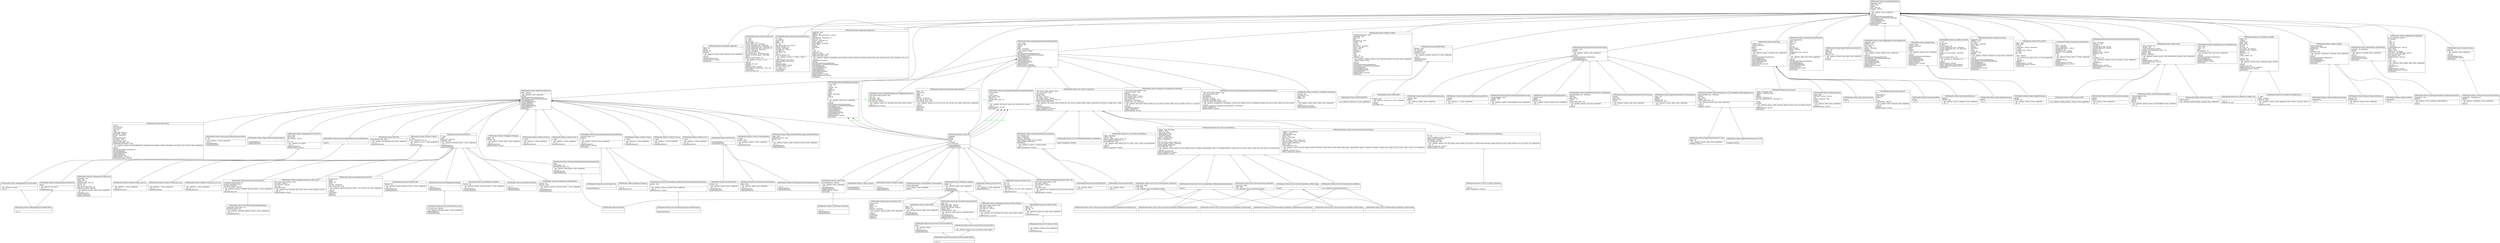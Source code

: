 digraph "classes_SMPyBandits.Policies" {
charset="utf-8"
rankdir=BT
"0" [label="{SMPyBandits.Policies.AdBandits.AdBandits|alpha : int\lepsilon\lhorizon : int\lposterior\l|__init__(nbArms, horizon, alpha, posterior, lower, amplitude)\l__str__()\lchoice()\lchoiceWithRank(rank)\lgetReward(arm, reward)\lstartGame()\l}", shape="record"];
"1" [label="{SMPyBandits.Policies.AdSwitch.AdSwitch|C1 : float\lC2 : float\lall_rewards\lbatch_number : int\lcurrent_best_arm : NoneType\lcurrent_estimated_gap : NoneType\lcurrent_exploitation_arm : NoneType, int\lcurrent_exploration_arm : NoneType, int\lcurrent_worst_arm : NoneType\lhorizon : NoneType\llast_restart_time : int\llast_used_di_pi_si : NoneType, tuple\llength_of_current_phase : NoneType\lphase\lstep_of_current_phase : int\l|__init__(nbArms, horizon, C1, C2)\l__str__()\lchoice()\lcompute_di_pi_si()\lfind_Ik()\lgetReward(arm, reward)\lread_range_of_rewards(arm, start, end)\lstartGame()\lstatistical_test(t, t0)\l}", shape="record"];
"2" [label="{SMPyBandits.Policies.AdSwitchNew.AdSwitchNew|C1 : float\lall_rewards\ldelta_s : int\ldelta_t : int\lell : int\lgap_Delta_tilde_of_l : ndarray\lhistory_of_plays : list\lhorizon : NoneType\lmu_tilde_of_l : ndarray\lset_BAD : set\lset_GOOD : set\lset_S\lstart_of_episode : int\l|__init__(nbArms, horizon, C1, delta_s, delta_t)\l__str__()\lcheck_changes_bad_arms()\lcheck_changes_good_arms()\lchoice()\lfind_max_i(gap)\lgetReward(arm, reward)\lmu_hat_s_t(arm, s, t)\ln_s_t(arm, s, t)\lnew_episode()\lstartGame()\l}", shape="record"];
"3" [label="{SMPyBandits.Policies.Aggregator.Aggregator|amplitude : float\lchildren : list\lchildren_cumulated_losses : ndarray\lchoices\ldecreaseRate : NoneType, str\lextra_str : str\lhorizon : NoneType, int\lindex : ndarray\llearningRate : NoneType\llower : float\lnbArms\lnbChildren\lrate\lt : int\ltrusts : str\lunbiased : bool\lupdate_all_children : bool\lupdate_like_exp4 : bool\l|__init__(nbArms, children, learningRate, decreaseRate, horizon, update_all_children, update_like_exp4, unbiased, prior, lower, amplitude, extra_str)\l__str__()\l_makeChildrenChoose()\lchoice()\lchoiceFromSubSet(availableArms)\lchoiceIMP(nb, startWithChoiceMultiple)\lchoiceMultiple(nb)\lchoiceWithRank(rank)\lcomputeAllIndex()\lcomputeIndex(arm)\lestimatedBestArms(M)\lestimatedOrder()\lgetReward(arm, reward)\lhandleCollision(arm, reward)\lstartGame()\l}", shape="record"];
"4" [label="{SMPyBandits.Policies.ApproximatedFHGittins.ApproximatedFHGittins|alpha : float\ldistortion_horizon : float\lhorizon : int\lm\l|__init__(nbArms, horizon, alpha, distortion_horizon, lower, amplitude)\l__str__()\lcomputeAllIndex()\lcomputeIndex(arm)\l}", shape="record"];
"5" [label="{SMPyBandits.Policies.BESA.BESA|_actions\l_besa_function\l_has_horizon\l_left : int\l_right\l_subsample_function\lall_rewards : ndarray\lhorizon : NoneType\lindex\lminPullsOfEachArm\lnon_binary : bool\lnon_recursive : bool\lrandom_subsample : bool\lrandomized_tournament : bool\l|__init__(nbArms, horizon, minPullsOfEachArm, randomized_tournament, random_subsample, non_binary, non_recursive, lower, amplitude)\l__str__()\lchoice()\lchoiceFromSubSet(availableArms)\lchoiceMultiple(nb)\lchoiceWithRank(rank)\lcomputeAllIndex()\lcomputeIndex(arm)\lgetReward(arm, reward)\lhandleCollision(arm, reward)\l}", shape="record"];
"6" [label="{SMPyBandits.Policies.BasePolicy.BasePolicy|amplitude : float\llower : float\lnbArms\lpulls : ndarray\lrewards : ndarray\lt : int\l|__init__(nbArms, lower, amplitude)\l__str__()\lchoice()\lchoiceFromSubSet(availableArms)\lchoiceIMP(nb, startWithChoiceMultiple)\lchoiceMultiple(nb)\lchoiceWithRank(rank)\lestimatedOrder()\lgetReward(arm, reward)\lstartGame()\l}", shape="record"];
"7" [label="{SMPyBandits.Policies.BaseWrapperPolicy.BaseWrapperPolicy|_args : tuple\l_kwargs : dict\l_policy\lindex\lpolicy : NoneType\l|__init__(nbArms, policy)\lchoice()\lchoiceFromSubSet(availableArms)\lchoiceIMP(nb, startWithChoiceMultiple)\lchoiceMultiple(nb)\lchoiceWithRank(rank)\lcomputeAllIndex()\lcomputeIndex(arm)\lestimatedBestArms(M)\lestimatedOrder()\lgetReward(arm, reward)\lstartGame(createNewPolicy)\l}", shape="record"];
"8" [label="{SMPyBandits.Policies.BayesUCB.BayesUCB|\l|computeIndex(arm)\l}", shape="record"];
"9" [label="{SMPyBandits.Policies.BayesianIndexPolicy.BayesianIndexPolicy|_posterior_name : str\lposterior\lt : int\l|__init__(nbArms, posterior, lower, amplitude)\l__str__()\lcomputeIndex(arm)\lgetReward(arm, reward)\lstartGame()\l}", shape="record"];
"10" [label="{SMPyBandits.Policies.BoltzmannGumbel.BoltzmannGumbel|C : int\l|__init__(nbArms, C, lower, amplitude)\l__str__()\lcomputeAllIndex()\lcomputeIndex(arm)\l}", shape="record"];
"11" [label="{SMPyBandits.Policies.CD_UCB.CD_IndexPolicy|_full_restart_when_refresh : bool\l_per_arm_restart : bool\lall_rewards\lepsilon : float\llast_pulls : ndarray\llast_restart_times : ndarray\llazy_detect_change_only_x_steps : int\lproba_random_exploration\l|__init__(nbArms, full_restart_when_refresh, per_arm_restart, epsilon, proba_random_exploration, lazy_detect_change_only_x_steps)\l__str__()\lchoice()\lchoiceWithRank(rank)\ldetect_change(arm, verbose)\lgetReward(arm, reward)\l}", shape="record"];
"12" [label="{SMPyBandits.Policies.CD_UCB.SlidingWindowRestart_IndexPolicy|\l|detect_change(arm, verbose)\l}", shape="record"];
"13" [label="{SMPyBandits.Policies.CD_UCB.UCBLCB_IndexPolicy|_delta : NoneType\l_delta0 : float\llazy_try_value_s_only_x_steps : int\lproba_random_exploration : int\luse_localization : bool\l|__init__(nbArms, delta, delta0, lazy_try_value_s_only_x_steps, use_localization)\l__str__()\ldelta(t)\ldetect_change(arm, verbose)\l}", shape="record"];
"14" [label="{SMPyBandits.Policies.CORRAL.CORRAL|_default_parameters : bool\lamplitude : float\lbar_trusts\lbeta\lbroadcast_all : bool\lchildren : list\lchoices\lgamma\llast_choice : NoneType\llosses : ndarray\llower : float\lnbArms\lnbChildren\lrates\lrhos\ltrusts : str\lunbiased : bool\l|__init__(nbArms, children, horizon, rate, unbiased, broadcast_all, prior, lower, amplitude)\l__setattr__(name, value)\l__str__()\lchoice()\lchoiceFromSubSet(availableArms)\lchoiceIMP(nb, startWithChoiceMultiple)\lchoiceMultiple(nb)\lchoiceWithRank(rank)\lestimatedBestArms(M)\lestimatedOrder()\lgetReward(arm, reward)\lstartGame()\l}", shape="record"];
"15" [label="{SMPyBandits.Policies.CPUCB.CPUCB|c : float\l|__init__(nbArms, c, lower, amplitude)\lcomputeIndex(arm)\l}", shape="record"];
"16" [label="{SMPyBandits.Policies.CUSUM_UCB.CUSUM_IndexPolicy|M : int\lmax_nb_random_events : NoneType\lproba_random_exploration\lthreshold_h : ndarray\luse_localization : bool\l|__init__(nbArms, horizon, max_nb_random_events, lmbda, min_number_of_observation_between_change_point, full_restart_when_refresh, per_arm_restart, use_localization)\l__str__()\ldetect_change(arm, verbose)\lgetReward(arm, reward)\l}", shape="record"];
"17" [label="{SMPyBandits.Policies.CUSUM_UCB.PHT_IndexPolicy|\l|__str__()\ldetect_change(arm, verbose)\l}", shape="record"];
"18" [label="{SMPyBandits.Policies.DMED.DMED|genuine : bool\lkl : vectorize\lnextActions : list\ltolerance : float\l|__init__(nbArms, genuine, tolerance, kl, lower, amplitude)\l__str__()\lchoice()\lchoiceMultiple(nb)\lstartGame()\l}", shape="record"];
"19" [label="{SMPyBandits.Policies.DMED.DMEDPlus|\l|__init__(nbArms, tolerance, kl, lower, amplitude)\l}", shape="record"];
"20" [label="{SMPyBandits.Policies.DiscountedBayesianIndexPolicy.DiscountedBayesianIndexPolicy|gamma : float\lt\l|__init__(nbArms, gamma, posterior, lower, amplitude)\l__str__()\lgetReward(arm, reward)\l}", shape="record"];
"21" [label="{SMPyBandits.Policies.DiscountedThompson.DiscountedThompson|\l|computeIndex(arm)\l}", shape="record"];
"22" [label="{SMPyBandits.Policies.DiscountedUCB.DiscountedUCB|alpha : int\ldelta_time_steps : ndarray\ldiscounted_pulls : ndarray\ldiscounted_rewards : ndarray\lgamma : float\luseRealDiscount : bool\l|__init__(nbArms, alpha, gamma, useRealDiscount)\l__str__()\lcomputeAllIndex()\lcomputeIndex(arm)\lgetReward(arm, reward)\l}", shape="record"];
"23" [label="{SMPyBandits.Policies.DiscountedUCB.DiscountedUCBPlus|\l|__init__(nbArms, horizon, max_nb_random_events, alpha)\l}", shape="record"];
"24" [label="{SMPyBandits.Policies.DiscountedUCB.DiscountedklUCB|klucb\l|__init__(nbArms, klucb)\l__str__()\lcomputeAllIndex()\lcomputeIndex(arm)\l}", shape="record"];
"25" [label="{SMPyBandits.Policies.DiscountedUCB.DiscountedklUCBPlus|\l|__str__()\l}", shape="record"];
"26" [label="{SMPyBandits.Policies.DoublingTrickWrapper.DoublingTrickWrapper|_first_horizon\l_i : int\l_next_horizon\lfull_restart : bool\lhorizon : int\lnext_horizon_name : str\lpolicy\lt\l|__init__(nbArms, full_restart, policy, next_horizon, first_horizon)\l__str__()\lgetReward(arm, reward)\lstartGame()\l}", shape="record"];
"27" [label="{SMPyBandits.Policies.EmpiricalMeans.EmpiricalMeans|\l|computeAllIndex()\lcomputeIndex(arm)\l}", shape="record"];
"28" [label="{SMPyBandits.Policies.EpsilonGreedy.EpsilonDecreasing|_epsilon : float\lepsilon\l|__init__(nbArms, epsilon, lower, amplitude)\l__str__()\l}", shape="record"];
"29" [label="{SMPyBandits.Policies.EpsilonGreedy.EpsilonDecreasingMEGA|_epsilon\lepsilon\l|__init__(nbArms, c, d, lower, amplitude)\l__str__()\l}", shape="record"];
"30" [label="{SMPyBandits.Policies.EpsilonGreedy.EpsilonExpDecreasing|_decreasingRate : float\l_epsilon : float\lepsilon\l|__init__(nbArms, epsilon, decreasingRate, lower, amplitude)\l__str__()\l}", shape="record"];
"31" [label="{SMPyBandits.Policies.EpsilonGreedy.EpsilonFirst|_epsilon : float\lepsilon\lhorizon : int\l|__init__(nbArms, horizon, epsilon, lower, amplitude)\l__str__()\l}", shape="record"];
"32" [label="{SMPyBandits.Policies.EpsilonGreedy.EpsilonGreedy|_epsilon : float\lepsilon\l|__init__(nbArms, epsilon, lower, amplitude)\l__str__()\lchoice()\lchoiceFromSubSet(availableArms)\lchoiceMultiple(nb)\lchoiceWithRank(rank)\l}", shape="record"];
"33" [label="{SMPyBandits.Policies.Exp3.Exp3|_gamma : float\l_initial_exploration\lgamma\ltrusts\lunbiased : bool\lweights\l|__init__(nbArms, gamma, unbiased, lower, amplitude)\l__str__()\lchoice()\lchoiceFromSubSet(availableArms)\lchoiceMultiple(nb)\lchoiceWithRank(rank)\lestimatedBestArms(M)\lestimatedOrder()\lgetReward(arm, reward)\lstartGame()\l}", shape="record"];
"34" [label="{SMPyBandits.Policies.Exp3.Exp3Decreasing|gamma\l|__str__()\l}", shape="record"];
"35" [label="{SMPyBandits.Policies.Exp3.Exp3ELM|B\lavailableArms\ldelta : float\lgamma\lt\ltrusts\lvarianceTerm : ndarray\l|__init__(nbArms, delta, unbiased, lower, amplitude)\l__str__()\lchoice()\lgetReward(arm, reward)\l}", shape="record"];
"36" [label="{SMPyBandits.Policies.Exp3.Exp3SoftMix|gamma\l|__str__()\l}", shape="record"];
"37" [label="{SMPyBandits.Policies.Exp3.Exp3WithHorizon|gamma\lhorizon : int\l|__init__(nbArms, horizon, unbiased, lower, amplitude)\l__str__()\l}", shape="record"];
"38" [label="{SMPyBandits.Policies.Exp3PlusPlus.Exp3PlusPlus|_initial_exploration\lalpha : int\lbeta : int\lepsilon\leta\lgamma\lgap_estimate\llosses : ndarray\ltrusts\lunweighted_losses : ndarray\lweights\lxi\l|__init__(nbArms, alpha, beta, lower, amplitude)\l__str__()\lchoice()\lchoiceFromSubSet(availableArms)\lchoiceMultiple(nb)\lchoiceWithRank(rank)\lestimatedBestArms(M)\lestimatedOrder()\lgetReward(arm, reward)\lstartGame()\l}", shape="record"];
"39" [label="{SMPyBandits.Policies.Exp3R.DriftDetection_IndexPolicy|H : NoneType, int\ldelta : NoneType\lhorizon : NoneType\lmin_number_of_pulls_to_test_change\lproba_random_exploration\lthreshold_h\l|__init__(nbArms, H, delta, C, horizon, policy)\l__str__()\ldetect_change(arm, verbose)\l}", shape="record"];
"40" [label="{SMPyBandits.Policies.Exp3R.Exp3R|\l|__init__(nbArms, policy)\l__str__()\l}", shape="record"];
"41" [label="{SMPyBandits.Policies.Exp3R.Exp3RPlusPlus|\l|__init__(nbArms, policy)\l__str__()\l}", shape="record"];
"42" [label="{SMPyBandits.Policies.Exp3S.Exp3S|_alpha : NoneType, float\l_gamma : NoneType, float\lalpha\lgamma\lhorizon : NoneType, str\lmax_nb_random_events : NoneType, str\lt\ltrusts\lweights\l|__init__(nbArms, gamma, alpha, gamma0, alpha0, horizon, max_nb_random_events)\l__str__()\lgetReward(arm, reward)\lstartGame()\l}", shape="record"];
"43" [label="{SMPyBandits.Policies.ExploreThenCommit.DeltaUCB|alpha : int\lepsilon_T\lgap : float\lhorizon : int\l|__init__(nbArms, horizon, gap, alpha, lower, amplitude)\l__str__()\lchoice()\l}", shape="record"];
"44" [label="{SMPyBandits.Policies.ExploreThenCommit.ETC_BAI|alpha : int\l|__init__(nbArms, horizon, alpha, lower, amplitude)\lstopping_criteria()\l}", shape="record"];
"45" [label="{SMPyBandits.Policies.ExploreThenCommit.ETC_FixedBudget|best_identified_arm : NoneType\lepsilon\lgap : float\lhorizon : int\lmax_t\lround_robin_index : int\l|__init__(nbArms, horizon, gap, lower, amplitude)\l__str__()\lchoice()\l}", shape="record"];
"46" [label="{SMPyBandits.Policies.ExploreThenCommit.ETC_KnownGap|epsilon\lgap : float\lhorizon : int\lmax_t\l|__init__(nbArms, horizon, gap, lower, amplitude)\l__str__()\l}", shape="record"];
"47" [label="{SMPyBandits.Policies.ExploreThenCommit.ETC_RandomStop|alpha : int\lepsilon\lhorizon : int\lstillRandom : bool\l|__init__(nbArms, horizon, alpha, lower, amplitude)\l__str__()\l}", shape="record"];
"48" [label="{SMPyBandits.Policies.ExploreThenCommit.ETC_SPRT|\l|stopping_criteria()\l}", shape="record"];
"49" [label="{SMPyBandits.Policies.ExploreThenCommit._ETC_RoundRobin_WithStoppingCriteria|best_identified_arm : NoneType\lepsilon\lgap : float\lhorizon : int\lround_robin_index : int\l|__init__(nbArms, horizon, gap, lower, amplitude)\l__str__()\lchoice()\lstopping_criteria()\l}", shape="record"];
"50" [label="{SMPyBandits.Policies.GLR_UCB.BernoulliGLR_IndexPolicy|\l|__init__(nbArms, kl, threshold_function)\l}", shape="record"];
"51" [label="{SMPyBandits.Policies.GLR_UCB.BernoulliGLR_IndexPolicy_WithDeterministicExploration|\l|}", shape="record"];
"52" [label="{SMPyBandits.Policies.GLR_UCB.BernoulliGLR_IndexPolicy_WithTracking|\l|}", shape="record"];
"53" [label="{SMPyBandits.Policies.GLR_UCB.GLR_IndexPolicy|_alpha0 : float, NoneType\l_alpha_t1 : float\l_args_to_kl : tuple\l_exponentBeta : float\l_threshold_function\l_variant : NoneType\ldelta : NoneType, float\lhorizon : NoneType\lkl\llazy_try_value_s_only_x_steps : int\lmax_nb_random_events : NoneType\lproba_random_exploration\luse_localization : bool\l|__init__(nbArms, horizon, delta, max_nb_random_events, kl, alpha0, exponentBeta, alpha_t1, threshold_function, variant, lazy_try_value_s_only_x_steps, per_arm_restart, use_localization)\l__str__()\lcompute_threshold_h(t)\ldetect_change(arm, verbose)\lgetReward(arm, reward)\l}", shape="record"];
"54" [label="{SMPyBandits.Policies.GLR_UCB.GLR_IndexPolicy_WithDeterministicExploration|\l|choice()\l}", shape="record"];
"55" [label="{SMPyBandits.Policies.GLR_UCB.GLR_IndexPolicy_WithTracking|\l|choice()\l}", shape="record"];
"56" [label="{SMPyBandits.Policies.GLR_UCB.GaussianGLR_IndexPolicy|_args_to_kl : tuple\l_sig2 : float\l|__init__(nbArms, sig2, kl, threshold_function)\l}", shape="record"];
"57" [label="{SMPyBandits.Policies.GLR_UCB.GaussianGLR_IndexPolicy_WithDeterministicExploration|\l|}", shape="record"];
"58" [label="{SMPyBandits.Policies.GLR_UCB.GaussianGLR_IndexPolicy_WithTracking|\l|}", shape="record"];
"59" [label="{SMPyBandits.Policies.GLR_UCB.OurGaussianGLR_IndexPolicy|_args_to_kl : tuple\l_sig2 : float\l|__init__(nbArms, sig2, kl, threshold_function)\l}", shape="record"];
"60" [label="{SMPyBandits.Policies.GLR_UCB.OurGaussianGLR_IndexPolicy_WithDeterministicExploration|\l|}", shape="record"];
"61" [label="{SMPyBandits.Policies.GLR_UCB.OurGaussianGLR_IndexPolicy_WithTracking|\l|}", shape="record"];
"62" [label="{SMPyBandits.Policies.GLR_UCB.SubGaussianGLR_IndexPolicy|_alpha0 : int, NoneType\l_alpha_t1 : float\l_exponentBeta : float\ldelta : float\lhorizon : NoneType\ljoint : bool\llazy_try_value_s_only_x_steps : int\lmax_nb_random_events : NoneType\lproba_random_exploration\lsigma : float\luse_localization : bool\l|__init__(nbArms, horizon, max_nb_random_events, full_restart_when_refresh, policy, delta, sigma, joint, exponentBeta, alpha_t1, alpha0, lazy_detect_change_only_x_steps, lazy_try_value_s_only_x_steps, use_localization)\l__str__()\lcompute_threshold_h(s, t)\ldetect_change(arm, verbose)\l}", shape="record"];
"63" [label="{SMPyBandits.Policies.GenericAggregation.GenericAggregation|amplitude : float\lchildren : list\llast_choice : int\llower : float\lmaster : NoneType\lnbArms\lnbChildren\l|__init__(nbArms, master, children, lower, amplitude)\l__str__()\lchoice()\lchoiceFromSubSet(availableArms)\lchoiceIMP(nb, startWithChoiceMultiple)\lchoiceMultiple(nb)\lchoiceWithRank(rank)\lestimatedBestArms(M)\lestimatedOrder()\lgetReward(arm, reward)\lstartGame()\l}", shape="record"];
"64" [label="{SMPyBandits.Policies.Hedge.Hedge|_epsilon : float\l_initial_exploration\lepsilon\ltrusts\lweights\l|__init__(nbArms, epsilon, lower, amplitude)\l__str__()\lchoice()\lchoiceFromSubSet(availableArms)\lchoiceMultiple(nb)\lchoiceWithRank(rank)\lestimatedBestArms(M)\lestimatedOrder()\lgetReward(arm, reward)\lstartGame()\l}", shape="record"];
"65" [label="{SMPyBandits.Policies.Hedge.HedgeDecreasing|epsilon\l|__str__()\l}", shape="record"];
"66" [label="{SMPyBandits.Policies.Hedge.HedgeWithHorizon|epsilon\lhorizon : int\l|__init__(nbArms, horizon, lower, amplitude)\l__str__()\l}", shape="record"];
"67" [label="{SMPyBandits.Policies.IMED.IMED|\l|Dinf(xs, mu)\l__init__(nbArms, tolerance, kl, lower, amplitude)\l__str__()\lchoice()\lone_Dinf(x, mu)\l}", shape="record"];
"68" [label="{SMPyBandits.Policies.IndexPolicy.IndexPolicy|index : ndarray\l|__init__(nbArms, lower, amplitude)\lchoice()\lchoiceFromSubSet(availableArms)\lchoiceIMP(nb, startWithChoiceMultiple)\lchoiceMultiple(nb)\lchoiceWithRank(rank)\lcomputeAllIndex()\lcomputeIndex(arm)\lestimatedBestArms(M)\lestimatedOrder()\lstartGame()\l}", shape="record"];
"69" [label="{SMPyBandits.Policies.LM_DSEE.LM_DSEE|a : int\lall_rewards\lb : float\lbatch_number : int\lcurrent_exploitation_arm : NoneType\lcurrent_exploration_arm : int, NoneType\lgamma : float\ll : int\llength_of_current_phase : NoneType\lphase\lrho\lstep_of_current_phase : int\l|__init__(nbArms, nu, DeltaMin, a, b)\l__str__()\lchoice()\lgetReward(arm, reward)\llength_exploitation_phase(verbose)\llength_exploration_phase(verbose)\lstartGame()\l}", shape="record"];
"70" [label="{SMPyBandits.Policies.LearnExp.LearnExp|amplitude : float\lchildren : list\leta : float\llast_choice : NoneType\llower : float\lnbArms\lnbChildren\lrate\ltrusts : str\lunbiased : bool\lweights\l|__init__(nbArms, children, unbiased, eta, prior, lower, amplitude)\l__str__()\lchoice()\lchoiceFromSubSet(availableArms)\lchoiceIMP(nb, startWithChoiceMultiple)\lchoiceMultiple(nb)\lchoiceWithRank(rank)\lestimatedBestArms(M)\lestimatedOrder()\lgetReward(arm, reward)\lstartGame()\l}", shape="record"];
"71" [label="{SMPyBandits.Policies.MEGA.MEGA|alpha : float\lbeta : float\lc : float\lchosenArm : ndarray, NoneType\ld : float\lmeanRewards : ndarray\lp : float\lp0 : float\lt\ltnext : ndarray\l|__init__(nbArms, p0, alpha, beta, c, d, lower, amplitude)\l__str__()\l_epsilon_t()\lchoice()\lgetReward(arm, reward)\lhandleCollision(arm, reward)\lstartGame()\l}", shape="record"];
"72" [label="{SMPyBandits.Policies.MOSS.MOSS|\l|computeAllIndex()\lcomputeIndex(arm)\l}", shape="record"];
"73" [label="{SMPyBandits.Policies.MOSSAnytime.MOSSAnytime|alpha : float\l|__init__(nbArms, alpha, lower, amplitude)\l__str__()\lcomputeAllIndex()\lcomputeIndex(arm)\l}", shape="record"];
"74" [label="{SMPyBandits.Policies.MOSSExperimental.MOSSExperimental|\l|__str__()\lcomputeAllIndex()\lcomputeIndex(arm)\l}", shape="record"];
"75" [label="{SMPyBandits.Policies.MOSSH.MOSSH|horizon : int\l|__init__(nbArms, horizon, lower, amplitude)\l__str__()\lcomputeAllIndex()\lcomputeIndex(arm)\l}", shape="record"];
"76" [label="{SMPyBandits.Policies.Monitored_UCB.Monitored_IndexPolicy|_full_restart_when_refresh : bool\l_per_arm_restart : bool\lgamma\llast_pulls : ndarray\llast_restart_times : ndarray\llast_update_time_tau : int\llast_w_rewards\lthreshold_b : NoneType\lwindow_size : int, NoneType\l|__init__(nbArms, full_restart_when_refresh, per_arm_restart, horizon, delta, max_nb_random_events, w, b, gamma)\l__str__()\lchoice()\lchoiceWithRank(rank)\ldetect_change(arm)\lgetReward(arm, reward)\l}", shape="record"];
"77" [label="{SMPyBandits.Policies.MusicalChair.MusicalChair|A\lTime0 : int, float\lchair : NoneType\lcumulatedRewards : ndarray\lnbCollision : int\lnbObservations : ndarray\lnbPlayers : int, NoneType\lstate\lt : int\l|__init__(nbArms, Time0, Time1, N, lower, amplitude)\l__str__()\l_endInitialPhase()\lchoice()\lgetReward(arm, reward)\lhandleCollision(arm, reward)\lstartGame()\l}", shape="record"];
"78" [label="{SMPyBandits.Policies.MusicalChairNoSensing.MusicalChairNoSensing|A\lchair : NoneType\lconstant_c : int\lconstant_g\lconstant_in_testing_the_gap\lcumulatedRewards : ndarray\lhorizon : int\lnbArms : int\lnbObservations : ndarray\lnbPlayers : int\lstate\lt : int\ltau_phase_2 : int\l|__init__(nbPlayers, nbArms, horizon, constant_c, lower, amplitude)\l__str__()\l_endPhase2()\lchoice()\lgetReward(arm, reward)\lhandleCollision(arm, reward)\lstartGame()\l}", shape="record"];
"79" [label="{SMPyBandits.Policies.OCUCB.OCUCB|eta : int\lrho : int\l|_Bterm(k)\l_Bterms()\l__init__(nbArms, eta, rho, lower, amplitude)\l__str__()\lcomputeIndex(arm)\l}", shape="record"];
"80" [label="{SMPyBandits.Policies.OCUCBH.AOCUCBH|\l|__init__(nbArms, horizon, lower, amplitude)\l__str__()\lcomputeIndex(arm)\l}", shape="record"];
"81" [label="{SMPyBandits.Policies.OCUCBH.OCUCBH|alpha : int\lhorizon : int\lpsi : int\l|__init__(nbArms, horizon, psi, alpha, lower, amplitude)\l__str__()\lcomputeIndex(arm)\l}", shape="record"];
"82" [label="{SMPyBandits.Policies.OSSB.GaussianOSSB|\l|__init__(nbArms, epsilon, gamma, variance, lower, amplitude)\l}", shape="record"];
"83" [label="{SMPyBandits.Policies.OSSB.OSSB|_info_on_solver : str\l_kwargs : dict\l_solve_optimization_problem\lcounter_s_no_exploitation_phase : int\lepsilon : float\lgamma : float\lphase : NoneType\l|__init__(nbArms, epsilon, gamma, solve_optimization_problem, lower, amplitude)\l__str__()\lchoice()\lgetReward(arm, reward)\lhandleCollision(arm, reward)\lstartGame()\l}", shape="record"];
"84" [label="{SMPyBandits.Policies.OSSB.OSSB_AutoDecreasingRate|epsilon\lgamma\l|__init__(nbArms, lower, amplitude)\l__str__()\l}", shape="record"];
"85" [label="{SMPyBandits.Policies.OSSB.OSSB_DecreasingRate|_decreasingRate : float\l_epsilon : float\l_gamma : float\lepsilon\lgamma\l|__init__(nbArms, epsilon, gamma, decreasingRate, lower, amplitude)\l__str__()\l}", shape="record"];
"86" [label="{SMPyBandits.Policies.OSSB.SparseOSSB|_info_on_solver\l|__init__(nbArms, epsilon, gamma, sparsity, lower, amplitude)\l}", shape="record"];
"87" [label="{SMPyBandits.Policies.OracleSequentiallyRestartPolicy.OracleSequentiallyRestartPolicy|_full_restart_when_refresh : bool\l_per_arm_restart : bool\lall_rewards\lchangePoints\llast_pulls : ndarray\lreset_for_all_change : bool\lreset_for_suboptimal_change : bool\l|__init__(nbArms, changePoints, listOfMeans, reset_for_all_change, reset_for_suboptimal_change, full_restart_when_refresh, per_arm_restart)\l__str__()\lcompute_optimized_changePoints(changePoints, listOfMeans)\ldetect_change(arm)\lgetReward(arm, reward)\l}", shape="record"];
"88" [label="{SMPyBandits.Policies.PHE.PHE|perturbation_scale : float\l|__init__(nbArms, perturbation_scale, lower, amplitude)\l__str__()\lcomputeIndex(arm)\l}", shape="record"];
"89" [label="{SMPyBandits.Policies.ProbabilityPursuit.ProbabilityPursuit|_beta : float\l_prior : str\lbeta\lprobabilities : str\l|__init__(nbArms, beta, prior, lower, amplitude)\l__str__()\lchoice()\lchoiceFromSubSet(availableArms)\lchoiceMultiple(nb)\lchoiceWithRank(rank)\lgetReward(arm, reward)\lstartGame()\l}", shape="record"];
"90" [label="{SMPyBandits.Policies.RCB.RCB|\l|}", shape="record"];
"91" [label="{SMPyBandits.Policies.RandomizedIndexPolicy.RandomizedIndexPolicy|index\lperturbation : str\lperturbation_name : str\l|__init__(nbArms, perturbation, lower, amplitude)\l__str__()\lcomputeAllIndex()\lcomputeIndex(arm)\l}", shape="record"];
"92" [label="{SMPyBandits.Policies.SIC_MMAB.SIC_MMAB|Time0 : int\l_nbArms\lactive_arms\lalpha : float\lext_rank : int\lhorizon\lint_rank : int\llast_action : int, ndarray\llast_phase_stats : ndarray\lnbArms\lnbPlayers : int\lphase\lround_number : int\lt\lt_phase : int\lverbose : bool\l|__init__(nbArms, horizon, lower, amplitude, alpha, verbose)\l__str__()\lchoice()\lcompute_ucb_lcb()\lgetReward(arm, reward, collision)\lhandleCollision(arm, reward)\lstartGame()\l}", shape="record"];
"93" [label="{SMPyBandits.Policies.SIC_MMAB.SIC_MMAB_UCB|\l|__str__()\lcompute_ucb_lcb()\l}", shape="record"];
"94" [label="{SMPyBandits.Policies.SIC_MMAB.SIC_MMAB_klUCB|c : float\lklucb : vectorize\ltolerance : float\l|__init__(nbArms, horizon, lower, amplitude, alpha, verbose, tolerance, klucb, c)\l__str__()\lcompute_ucb_lcb()\l}", shape="record"];
"95" [label="{SMPyBandits.Policies.SWHash_UCB.SWHash_IndexPolicy|all_pulls : list\lall_rewards : list\lalpha : float\llmbda : int\lt\ltau\l|__init__(nbArms, policy, alpha, lmbda, lower, amplitude)\l__str__()\lgetReward(arm, reward)\lstartGame(createNewPolicy)\l}", shape="record"];
"96" [label="{SMPyBandits.Policies.SlidingWindowRestart.SWR_UCB|full_restart_when_refresh : bool\llast_pulls : ndarray\llast_rewards : ndarray\ltau : int\lthreshold : float\l|__init__(nbArms, tau, threshold, full_restart_when_refresh)\l__str__()\lgetReward(arm, reward)\l}", shape="record"];
"97" [label="{SMPyBandits.Policies.SlidingWindowRestart.SWR_UCBalpha|full_restart_when_refresh : bool\llast_pulls : ndarray\llast_rewards : ndarray\ltau : int\lthreshold : float\l|__init__(nbArms, tau, threshold, full_restart_when_refresh, alpha)\l__str__()\lgetReward(arm, reward)\l}", shape="record"];
"98" [label="{SMPyBandits.Policies.SlidingWindowRestart.SWR_klUCB|full_restart_when_refresh : bool\llast_pulls : ndarray\llast_rewards : ndarray\ltau : int\lthreshold : float\l|__init__(nbArms, tau, threshold, full_restart_when_refresh, tolerance, klucb, c)\l__str__()\lgetReward(arm, reward)\l}", shape="record"];
"99" [label="{SMPyBandits.Policies.SlidingWindowRestart.SlidingWindowRestart|_full_restart_when_refresh : bool\l_tau : int\l_threshold : float\llast_pulls : ndarray\llast_rewards : ndarray\l|__init__(nbArms, policy, tau, threshold, full_restart_when_refresh)\l__str__()\lgetReward(arm, reward)\l}", shape="record"];
"100" [label="{SMPyBandits.Policies.SlidingWindowUCB.SWUCB|alpha : float\llast_choices\llast_rewards : ndarray\lt\ltau : int\l|__init__(nbArms, tau, alpha)\l__str__()\lcomputeIndex(arm)\lgetReward(arm, reward)\l}", shape="record"];
"101" [label="{SMPyBandits.Policies.SlidingWindowUCB.SWUCBPlus|\l|__init__(nbArms, horizon)\l__str__()\l}", shape="record"];
"102" [label="{SMPyBandits.Policies.SlidingWindowUCB.SWklUCB|klucb\l|__init__(nbArms, tau, klucb)\l__str__()\lcomputeIndex(arm)\l}", shape="record"];
"103" [label="{SMPyBandits.Policies.SlidingWindowUCB.SWklUCBPlus|\l|__str__()\l}", shape="record"];
"104" [label="{SMPyBandits.Policies.Softmax.SoftMix|temperature\l|__str__()\l}", shape="record"];
"105" [label="{SMPyBandits.Policies.Softmax.Softmax|_initial_exploration\l_temperature : NoneType\ltemperature\ltrusts\lunbiased : bool\l|__init__(nbArms, temperature, unbiased, lower, amplitude)\l__str__()\lchoice()\lchoiceFromSubSet(availableArms)\lchoiceMultiple(nb)\lchoiceWithRank(rank)\lestimatedOrder()\lstartGame()\l}", shape="record"];
"106" [label="{SMPyBandits.Policies.Softmax.SoftmaxDecreasing|temperature\l|__str__()\l}", shape="record"];
"107" [label="{SMPyBandits.Policies.Softmax.SoftmaxWithHorizon|horizon : int\ltemperature\l|__init__(nbArms, horizon, lower, amplitude)\l__str__()\l}", shape="record"];
"108" [label="{SMPyBandits.Policies.SparseUCB.SparseUCB|force_to_see\lgoods\loffset : int\lphase\lsparsity : NoneType\l|__init__(nbArms, sparsity, alpha, lower, amplitude)\l__str__()\lchoice()\lstartGame()\lupdate_j()\lupdate_k()\l}", shape="record"];
"109" [label="{SMPyBandits.Policies.SparseWrapper.SparseWrapper|alpha : int\lforce_to_see\lgoods\loffset : int\lphase\lsparsity : NoneType\luse_ucb_for_set_J : bool\luse_ucb_for_set_K : bool\l|__init__(nbArms, sparsity, use_ucb_for_set_K, use_ucb_for_set_J, alpha, policy, lower, amplitude)\l__str__()\lchoice()\lstartGame()\lupdate_j()\lupdate_k()\l}", shape="record"];
"110" [label="{SMPyBandits.Policies.SparseklUCB.SparseklUCB|force_to_see\lgoods\loffset : int\lphase\lsparsity : NoneType\luse_ucb_for_sets : bool\l|__init__(nbArms, sparsity, tolerance, klucb, c, use_ucb_for_sets, lower, amplitude)\l__str__()\lchoice()\lstartGame()\lupdate_j()\lupdate_k()\l}", shape="record"];
"111" [label="{SMPyBandits.Policies.SuccessiveElimination.SuccessiveElimination|\l|choice()\l}", shape="record"];
"112" [label="{SMPyBandits.Policies.TakeFixedArm.TakeFixedArm|armIndex : int, NoneType\lnbArms\l|__init__(nbArms, armIndex, lower, amplitude)\l__str__()\lchoice()\lchoiceWithRank(rank)\lgetReward(arm, reward)\lstartGame()\l}", shape="record"];
"113" [label="{SMPyBandits.Policies.TakeRandomFixedArm.TakeRandomFixedArm|armIndexes : list\lnbArms\l|__init__(nbArms, lower, amplitude, nbArmIndexes)\l__str__()\lchoice()\l}", shape="record"];
"114" [label="{SMPyBandits.Policies.Thompson.Thompson|\l|__str__()\lcomputeIndex(arm)\l}", shape="record"];
"115" [label="{SMPyBandits.Policies.TrekkingTSN.TrekkingTSN|J : int, NoneType, ndarray\lM : ndarray\lT_CC\lT_RH : int\lT_SH : int\lT_TR : int\lY : ndarray\lcumulatedRewards : ndarray\ldelta : float\lepsilon : float\lindex_sort : NoneType\llast_choice : int, NoneType, ndarray\llast_was_successful : bool\llock_channel : bool\lnbObservations : ndarray\lstate\lt : int\ltheta : float\l|__init__(nbArms, theta, epsilon, delta, lower, amplitude)\l__str__()\l_endCCPhase()\lchoice()\lgetReward(arm, reward)\lhandleCollision(arm, reward)\lstartGame()\l}", shape="record"];
"116" [label="{SMPyBandits.Policies.TsallisInf.TsallisInf|alpha : float\lcumulative_losses : ndarray\leta\linverse_exponent : float\ltrusts\lweights\l|__init__(nbArms, alpha, lower, amplitude)\l__str__()\lgetReward(arm, reward)\l}", shape="record"];
"117" [label="{SMPyBandits.Policies.UCB.UCB|amplitude\lgamma\lhorizon\llower\lt : ndarray\lt_for_each_arm\l|computeAllIndex()\lcomputeIndex(arm)\l}", shape="record"];
"118" [label="{SMPyBandits.Policies.UCBH.UCBH|alpha : int\lhorizon : int\l|__init__(nbArms, horizon, alpha, lower, amplitude)\l__str__()\lcomputeAllIndex()\lcomputeIndex(arm)\l}", shape="record"];
"119" [label="{SMPyBandits.Policies.UCBV.UCBV|rewardsSquared : ndarray\l|__init__(nbArms, lower, amplitude)\l__str__()\lcomputeAllIndex()\lcomputeIndex(arm)\lgetReward(arm, reward)\lstartGame()\l}", shape="record"];
"120" [label="{SMPyBandits.Policies.UCBVtuned.UCBVtuned|\l|__str__()\lcomputeAllIndex()\lcomputeIndex(arm)\l}", shape="record"];
"121" [label="{SMPyBandits.Policies.UCBalpha.UCBalpha|alpha : int\l|__init__(nbArms, alpha, lower, amplitude)\l__str__()\lcomputeAllIndex()\lcomputeIndex(arm)\l}", shape="record"];
"122" [label="{SMPyBandits.Policies.UCBdagger.UCBdagger|alpha : int\lhorizon : int\l|__init__(nbArms, horizon, alpha, lower, amplitude)\l__str__()\lcomputeIndex(arm)\lgetReward(arm, reward)\l}", shape="record"];
"123" [label="{SMPyBandits.Policies.UCBimproved.UCBimproved|activeArms : list\lalpha : float\lcurrent_m : int\lestimate_delta : float, int\lhorizon : int\lmax_m : int\lmax_nb_of_exploration : int\lwhen_did_it_leave : ndarray\l|__init__(nbArms, horizon, alpha, lower, amplitude)\l__str__()\lchoice(recursive)\lcomputeIndex(arm)\lupdate_activeArms()\l}", shape="record"];
"124" [label="{SMPyBandits.Policies.UCBmin.UCBmin|\l|computeAllIndex()\lcomputeIndex(arm)\l}", shape="record"];
"125" [label="{SMPyBandits.Policies.UCBoost.UCB_bq|c : float\l|__init__(nbArms, c, lower, amplitude)\l__str__()\lcomputeIndex(arm)\l}", shape="record"];
"126" [label="{SMPyBandits.Policies.UCBoost.UCB_h|c : float\l|__init__(nbArms, c, lower, amplitude)\l__str__()\lcomputeIndex(arm)\l}", shape="record"];
"127" [label="{SMPyBandits.Policies.UCBoost.UCB_lb|c : float\l|__init__(nbArms, c, lower, amplitude)\l__str__()\lcomputeIndex(arm)\l}", shape="record"];
"128" [label="{SMPyBandits.Policies.UCBoost.UCB_sq|c : float\l|__init__(nbArms, c, lower, amplitude)\l__str__()\lcomputeIndex(arm)\l}", shape="record"];
"129" [label="{SMPyBandits.Policies.UCBoost.UCB_t|c : float\l|__init__(nbArms, c, lower, amplitude)\l__str__()\lcomputeIndex(arm)\l}", shape="record"];
"130" [label="{SMPyBandits.Policies.UCBoost.UCBoost|c : float\lset_D : NoneType, list, int\l|__init__(nbArms, set_D, c, lower, amplitude)\l__str__()\lcomputeIndex(arm)\l}", shape="record"];
"131" [label="{SMPyBandits.Policies.UCBoost.UCBoostEpsilon|c : float\lepsilon : float\l|__init__(nbArms, epsilon, c, lower, amplitude)\l__str__()\lcomputeIndex(arm)\l}", shape="record"];
"132" [label="{SMPyBandits.Policies.UCBoost.UCBoost_bq_h_lb|\l|__init__(nbArms, c, lower, amplitude)\l__str__()\lcomputeIndex(arm)\l}", shape="record"];
"133" [label="{SMPyBandits.Policies.UCBoost.UCBoost_bq_h_lb_t|\l|__init__(nbArms, c, lower, amplitude)\l__str__()\lcomputeIndex(arm)\l}", shape="record"];
"134" [label="{SMPyBandits.Policies.UCBoost.UCBoost_bq_h_lb_t_sq|\l|__init__(nbArms, c, lower, amplitude)\l__str__()\lcomputeIndex(arm)\l}", shape="record"];
"135" [label="{SMPyBandits.Policies.UCBplus.UCBplus|\l|__str__()\lcomputeAllIndex()\lcomputeIndex(arm)\l}", shape="record"];
"136" [label="{SMPyBandits.Policies.UCBrandomInit.UCBrandomInit|_initial_exploration\l|__init__(nbArms, lower, amplitude)\lchoice()\l}", shape="record"];
"137" [label="{SMPyBandits.Policies.Uniform.Uniform|nbArms\l|__init__(nbArms, lower, amplitude)\l__str__()\lchoice()\lchoiceWithRank(rank)\lgetReward(arm, reward)\lstartGame()\l}", shape="record"];
"138" [label="{SMPyBandits.Policies.UniformOnSome.UniformOnSome|armIndexes : NoneType, list\lnbArms\l|__init__(nbArms, armIndexes, lower, amplitude)\l__str__()\lchoice()\l}", shape="record"];
"139" [label="{SMPyBandits.Policies.WrapRange.WrapRange|_args : tuple\l_i : int\l_kwargs : dict\l_policy\lamplitude\lindex\llower\lpolicy : NoneType\lpulls\lrewards\lt\l|__init__(nbArms, policy, lower, amplitude)\l__str__()\lchoice()\lchoiceFromSubSet(availableArms)\lchoiceIMP(nb, startWithChoiceMultiple)\lchoiceMultiple(nb)\lchoiceWithRank(rank)\lcomputeAllIndex()\lcomputeIndex(arm)\lestimatedBestArms(M)\lestimatedOrder()\lgetReward(arm, reward)\lstartGame()\l}", shape="record"];
"140" [label="{SMPyBandits.Policies.klUCB.klUCB|c : float\lklucb\lklucb_vect : vectorize\ltolerance : float\l|__init__(nbArms, tolerance, klucb, c, lower, amplitude)\l__str__()\lcomputeAllIndex()\lcomputeIndex(arm)\l}", shape="record"];
"141" [label="{SMPyBandits.Policies.klUCBH.klUCBH|horizon : int\l|__init__(nbArms, horizon, tolerance, klucb, c, lower, amplitude)\l__str__()\lcomputeAllIndex()\lcomputeIndex(arm)\l}", shape="record"];
"142" [label="{SMPyBandits.Policies.klUCBHPlus.klUCBHPlus|horizon : int\l|__init__(nbArms, horizon, tolerance, klucb, c, lower, amplitude)\l__str__()\lcomputeAllIndex()\lcomputeIndex(arm)\l}", shape="record"];
"143" [label="{SMPyBandits.Policies.klUCBPlus.klUCBPlus|\l|__str__()\lcomputeAllIndex()\lcomputeIndex(arm)\l}", shape="record"];
"144" [label="{SMPyBandits.Policies.klUCBPlusPlus.klUCBPlusPlus|horizon : int\lnbArms : float\l|__init__(nbArms, horizon, tolerance, klucb, c, lower, amplitude)\l__str__()\lcomputeAllIndex()\lcomputeIndex(arm)\l}", shape="record"];
"145" [label="{SMPyBandits.Policies.klUCB_forGLR.klUCB_forGLR|t_for_each_arm : ndarray\l|__init__(nbArms, tolerance, klucb, c, lower, amplitude)\lcomputeAllIndex()\lcomputeIndex(arm)\l}", shape="record"];
"146" [label="{SMPyBandits.Policies.klUCBloglog.klUCBloglog|\l|__str__()\lcomputeAllIndex()\lcomputeIndex(arm)\l}", shape="record"];
"147" [label="{SMPyBandits.Policies.klUCBswitch.klUCBswitch|_threshold_switch_name : str\lconstant_threshold_switch\lhorizon : NoneType\luse_MOSS_index : ndarray\l|__init__(nbArms, horizon, threshold, tolerance, klucb, c, lower, amplitude)\l__str__()\lcomputeIndex(arm)\l}", shape="record"];
"148" [label="{SMPyBandits.Policies.klUCBswitch.klUCBswitchAnytime|_threshold_switch_name : str\lthreshold_switch : str\l|__init__(nbArms, threshold, tolerance, klucb, c, lower, amplitude)\l__str__()\lcomputeIndex(arm)\l}", shape="record"];
"0" -> "6" [arrowhead="empty", arrowtail="none"];
"1" -> "6" [arrowhead="empty", arrowtail="none"];
"2" -> "6" [arrowhead="empty", arrowtail="none"];
"3" -> "6" [arrowhead="empty", arrowtail="none"];
"4" -> "68" [arrowhead="empty", arrowtail="none"];
"5" -> "68" [arrowhead="empty", arrowtail="none"];
"7" -> "6" [arrowhead="empty", arrowtail="none"];
"8" -> "9" [arrowhead="empty", arrowtail="none"];
"9" -> "68" [arrowhead="empty", arrowtail="none"];
"10" -> "68" [arrowhead="empty", arrowtail="none"];
"11" -> "7" [arrowhead="empty", arrowtail="none"];
"12" -> "11" [arrowhead="empty", arrowtail="none"];
"13" -> "11" [arrowhead="empty", arrowtail="none"];
"14" -> "6" [arrowhead="empty", arrowtail="none"];
"15" -> "117" [arrowhead="empty", arrowtail="none"];
"16" -> "11" [arrowhead="empty", arrowtail="none"];
"17" -> "16" [arrowhead="empty", arrowtail="none"];
"18" -> "6" [arrowhead="empty", arrowtail="none"];
"19" -> "18" [arrowhead="empty", arrowtail="none"];
"20" -> "9" [arrowhead="empty", arrowtail="none"];
"21" -> "20" [arrowhead="empty", arrowtail="none"];
"22" -> "121" [arrowhead="empty", arrowtail="none"];
"23" -> "22" [arrowhead="empty", arrowtail="none"];
"24" -> "22" [arrowhead="empty", arrowtail="none"];
"25" -> "23" [arrowhead="empty", arrowtail="none"];
"25" -> "24" [arrowhead="empty", arrowtail="none"];
"26" -> "7" [arrowhead="empty", arrowtail="none"];
"27" -> "68" [arrowhead="empty", arrowtail="none"];
"28" -> "32" [arrowhead="empty", arrowtail="none"];
"29" -> "32" [arrowhead="empty", arrowtail="none"];
"30" -> "32" [arrowhead="empty", arrowtail="none"];
"31" -> "32" [arrowhead="empty", arrowtail="none"];
"32" -> "6" [arrowhead="empty", arrowtail="none"];
"33" -> "6" [arrowhead="empty", arrowtail="none"];
"34" -> "33" [arrowhead="empty", arrowtail="none"];
"35" -> "33" [arrowhead="empty", arrowtail="none"];
"36" -> "33" [arrowhead="empty", arrowtail="none"];
"37" -> "33" [arrowhead="empty", arrowtail="none"];
"38" -> "6" [arrowhead="empty", arrowtail="none"];
"39" -> "11" [arrowhead="empty", arrowtail="none"];
"40" -> "39" [arrowhead="empty", arrowtail="none"];
"41" -> "39" [arrowhead="empty", arrowtail="none"];
"42" -> "33" [arrowhead="empty", arrowtail="none"];
"43" -> "6" [arrowhead="empty", arrowtail="none"];
"44" -> "49" [arrowhead="empty", arrowtail="none"];
"45" -> "32" [arrowhead="empty", arrowtail="none"];
"46" -> "32" [arrowhead="empty", arrowtail="none"];
"47" -> "32" [arrowhead="empty", arrowtail="none"];
"48" -> "49" [arrowhead="empty", arrowtail="none"];
"49" -> "32" [arrowhead="empty", arrowtail="none"];
"50" -> "53" [arrowhead="empty", arrowtail="none"];
"51" -> "50" [arrowhead="empty", arrowtail="none"];
"51" -> "54" [arrowhead="empty", arrowtail="none"];
"52" -> "50" [arrowhead="empty", arrowtail="none"];
"52" -> "55" [arrowhead="empty", arrowtail="none"];
"53" -> "11" [arrowhead="empty", arrowtail="none"];
"54" -> "53" [arrowhead="empty", arrowtail="none"];
"55" -> "53" [arrowhead="empty", arrowtail="none"];
"56" -> "53" [arrowhead="empty", arrowtail="none"];
"57" -> "54" [arrowhead="empty", arrowtail="none"];
"57" -> "56" [arrowhead="empty", arrowtail="none"];
"58" -> "55" [arrowhead="empty", arrowtail="none"];
"58" -> "56" [arrowhead="empty", arrowtail="none"];
"59" -> "53" [arrowhead="empty", arrowtail="none"];
"60" -> "54" [arrowhead="empty", arrowtail="none"];
"60" -> "59" [arrowhead="empty", arrowtail="none"];
"61" -> "55" [arrowhead="empty", arrowtail="none"];
"61" -> "59" [arrowhead="empty", arrowtail="none"];
"62" -> "11" [arrowhead="empty", arrowtail="none"];
"63" -> "6" [arrowhead="empty", arrowtail="none"];
"64" -> "6" [arrowhead="empty", arrowtail="none"];
"65" -> "64" [arrowhead="empty", arrowtail="none"];
"66" -> "64" [arrowhead="empty", arrowtail="none"];
"67" -> "18" [arrowhead="empty", arrowtail="none"];
"68" -> "6" [arrowhead="empty", arrowtail="none"];
"69" -> "6" [arrowhead="empty", arrowtail="none"];
"70" -> "6" [arrowhead="empty", arrowtail="none"];
"71" -> "6" [arrowhead="empty", arrowtail="none"];
"72" -> "68" [arrowhead="empty", arrowtail="none"];
"73" -> "72" [arrowhead="empty", arrowtail="none"];
"74" -> "72" [arrowhead="empty", arrowtail="none"];
"75" -> "72" [arrowhead="empty", arrowtail="none"];
"76" -> "7" [arrowhead="empty", arrowtail="none"];
"77" -> "6" [arrowhead="empty", arrowtail="none"];
"78" -> "6" [arrowhead="empty", arrowtail="none"];
"79" -> "117" [arrowhead="empty", arrowtail="none"];
"80" -> "81" [arrowhead="empty", arrowtail="none"];
"81" -> "79" [arrowhead="empty", arrowtail="none"];
"82" -> "83" [arrowhead="empty", arrowtail="none"];
"83" -> "6" [arrowhead="empty", arrowtail="none"];
"84" -> "83" [arrowhead="empty", arrowtail="none"];
"85" -> "83" [arrowhead="empty", arrowtail="none"];
"86" -> "83" [arrowhead="empty", arrowtail="none"];
"87" -> "7" [arrowhead="empty", arrowtail="none"];
"88" -> "68" [arrowhead="empty", arrowtail="none"];
"89" -> "6" [arrowhead="empty", arrowtail="none"];
"90" -> "91" [arrowhead="empty", arrowtail="none"];
"90" -> "121" [arrowhead="empty", arrowtail="none"];
"91" -> "68" [arrowhead="empty", arrowtail="none"];
"92" -> "6" [arrowhead="empty", arrowtail="none"];
"93" -> "92" [arrowhead="empty", arrowtail="none"];
"94" -> "92" [arrowhead="empty", arrowtail="none"];
"95" -> "7" [arrowhead="empty", arrowtail="none"];
"96" -> "117" [arrowhead="empty", arrowtail="none"];
"97" -> "121" [arrowhead="empty", arrowtail="none"];
"98" -> "140" [arrowhead="empty", arrowtail="none"];
"99" -> "7" [arrowhead="empty", arrowtail="none"];
"100" -> "68" [arrowhead="empty", arrowtail="none"];
"101" -> "100" [arrowhead="empty", arrowtail="none"];
"102" -> "100" [arrowhead="empty", arrowtail="none"];
"103" -> "101" [arrowhead="empty", arrowtail="none"];
"103" -> "102" [arrowhead="empty", arrowtail="none"];
"104" -> "105" [arrowhead="empty", arrowtail="none"];
"105" -> "6" [arrowhead="empty", arrowtail="none"];
"106" -> "105" [arrowhead="empty", arrowtail="none"];
"107" -> "105" [arrowhead="empty", arrowtail="none"];
"108" -> "121" [arrowhead="empty", arrowtail="none"];
"109" -> "7" [arrowhead="empty", arrowtail="none"];
"110" -> "140" [arrowhead="empty", arrowtail="none"];
"111" -> "68" [arrowhead="empty", arrowtail="none"];
"112" -> "6" [arrowhead="empty", arrowtail="none"];
"113" -> "112" [arrowhead="empty", arrowtail="none"];
"114" -> "9" [arrowhead="empty", arrowtail="none"];
"115" -> "6" [arrowhead="empty", arrowtail="none"];
"116" -> "33" [arrowhead="empty", arrowtail="none"];
"117" -> "68" [arrowhead="empty", arrowtail="none"];
"118" -> "121" [arrowhead="empty", arrowtail="none"];
"119" -> "117" [arrowhead="empty", arrowtail="none"];
"120" -> "119" [arrowhead="empty", arrowtail="none"];
"121" -> "117" [arrowhead="empty", arrowtail="none"];
"122" -> "68" [arrowhead="empty", arrowtail="none"];
"123" -> "111" [arrowhead="empty", arrowtail="none"];
"124" -> "117" [arrowhead="empty", arrowtail="none"];
"125" -> "68" [arrowhead="empty", arrowtail="none"];
"126" -> "68" [arrowhead="empty", arrowtail="none"];
"127" -> "68" [arrowhead="empty", arrowtail="none"];
"128" -> "68" [arrowhead="empty", arrowtail="none"];
"129" -> "68" [arrowhead="empty", arrowtail="none"];
"130" -> "68" [arrowhead="empty", arrowtail="none"];
"131" -> "68" [arrowhead="empty", arrowtail="none"];
"132" -> "130" [arrowhead="empty", arrowtail="none"];
"133" -> "130" [arrowhead="empty", arrowtail="none"];
"134" -> "130" [arrowhead="empty", arrowtail="none"];
"135" -> "117" [arrowhead="empty", arrowtail="none"];
"136" -> "117" [arrowhead="empty", arrowtail="none"];
"137" -> "6" [arrowhead="empty", arrowtail="none"];
"138" -> "137" [arrowhead="empty", arrowtail="none"];
"139" -> "6" [arrowhead="empty", arrowtail="none"];
"140" -> "68" [arrowhead="empty", arrowtail="none"];
"141" -> "140" [arrowhead="empty", arrowtail="none"];
"142" -> "140" [arrowhead="empty", arrowtail="none"];
"143" -> "140" [arrowhead="empty", arrowtail="none"];
"144" -> "140" [arrowhead="empty", arrowtail="none"];
"145" -> "146" [arrowhead="empty", arrowtail="none"];
"146" -> "140" [arrowhead="empty", arrowtail="none"];
"147" -> "140" [arrowhead="empty", arrowtail="none"];
"148" -> "147" [arrowhead="empty", arrowtail="none"];
"117" -> "7" [arrowhead="diamond", arrowtail="none", fontcolor="green", label="_policy", style="solid"];
"117" -> "7" [arrowhead="diamond", arrowtail="none", fontcolor="green", label="policy", style="solid"];
"117" -> "26" [arrowhead="diamond", arrowtail="none", fontcolor="green", label="policy", style="solid"];
"117" -> "26" [arrowhead="diamond", arrowtail="none", fontcolor="green", label="policy", style="solid"];
"117" -> "26" [arrowhead="diamond", arrowtail="none", fontcolor="green", label="policy", style="solid"];
"117" -> "26" [arrowhead="diamond", arrowtail="none", fontcolor="green", label="policy", style="solid"];
"117" -> "139" [arrowhead="diamond", arrowtail="none", fontcolor="green", label="_policy", style="solid"];
"117" -> "139" [arrowhead="diamond", arrowtail="none", fontcolor="green", label="policy", style="solid"];
}
